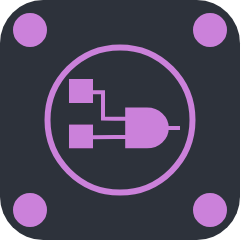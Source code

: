 <mxfile>
    <diagram id="E9SxX19eNgA6MUTyjjO6" name="Icon-黑白">
        <mxGraphModel dx="1283" dy="721" grid="1" gridSize="10" guides="1" tooltips="1" connect="1" arrows="1" fold="1" page="1" pageScale="1" pageWidth="1169" pageHeight="827" math="0" shadow="0">
            <root>
                <mxCell id="dBwEeFoJ6bCwSJ_cmpG_-0"/>
                <mxCell id="dBwEeFoJ6bCwSJ_cmpG_-1" parent="dBwEeFoJ6bCwSJ_cmpG_-0"/>
                <mxCell id="dBwEeFoJ6bCwSJ_cmpG_-3" value="" style="whiteSpace=wrap;html=1;aspect=fixed;fillColor=#2D323B;strokeWidth=5;fontColor=#ffffff;strokeColor=none;rounded=1;arcSize=18;" parent="dBwEeFoJ6bCwSJ_cmpG_-1" vertex="1">
                    <mxGeometry x="460" y="260" width="120" height="120" as="geometry"/>
                </mxCell>
                <mxCell id="dBwEeFoJ6bCwSJ_cmpG_-4" value="" style="whiteSpace=wrap;html=1;aspect=fixed;fillColor=#2D323B;strokeWidth=3;fontColor=#ffffff;strokeColor=#CB81DA;rounded=1;arcSize=50;" parent="dBwEeFoJ6bCwSJ_cmpG_-1" vertex="1">
                    <mxGeometry x="483.75" y="283.75" width="72.5" height="72.5" as="geometry"/>
                </mxCell>
                <mxCell id="dBwEeFoJ6bCwSJ_cmpG_-6" value="" style="ellipse;whiteSpace=wrap;html=1;aspect=fixed;strokeWidth=2;fillColor=#CB81DA;strokeColor=#CB81DA;gradientColor=none;" parent="dBwEeFoJ6bCwSJ_cmpG_-1" vertex="1">
                    <mxGeometry x="467.5" y="357.5" width="15" height="15" as="geometry"/>
                </mxCell>
                <mxCell id="dBwEeFoJ6bCwSJ_cmpG_-7" value="" style="ellipse;whiteSpace=wrap;html=1;aspect=fixed;strokeWidth=2;fillColor=#CB81DA;strokeColor=#CB81DA;" parent="dBwEeFoJ6bCwSJ_cmpG_-1" vertex="1">
                    <mxGeometry x="557.5" y="357.5" width="15" height="15" as="geometry"/>
                </mxCell>
                <mxCell id="dBwEeFoJ6bCwSJ_cmpG_-8" value="" style="ellipse;whiteSpace=wrap;html=1;aspect=fixed;strokeWidth=2;fillColor=#CB81DA;strokeColor=#CB81DA;" parent="dBwEeFoJ6bCwSJ_cmpG_-1" vertex="1">
                    <mxGeometry x="557.5" y="267.5" width="15" height="15" as="geometry"/>
                </mxCell>
                <mxCell id="xxSupAsLB5ZiEGwhB62V-6" value="" style="group;" parent="dBwEeFoJ6bCwSJ_cmpG_-1" vertex="1" connectable="0">
                    <mxGeometry x="495" y="300" width="55" height="35" as="geometry"/>
                </mxCell>
                <mxCell id="dBwEeFoJ6bCwSJ_cmpG_-9" value="" style="verticalLabelPosition=bottom;shadow=0;dashed=0;align=center;html=1;verticalAlign=top;shape=mxgraph.electrical.logic_gates.logic_gate;operation=and;strokeWidth=2;fillColor=#CB81DA;strokeColor=#CB81DA;" parent="xxSupAsLB5ZiEGwhB62V-6" vertex="1">
                    <mxGeometry x="22" y="14.737" width="33" height="18.421" as="geometry"/>
                </mxCell>
                <mxCell id="dBwEeFoJ6bCwSJ_cmpG_-11" value="" style="whiteSpace=wrap;html=1;aspect=fixed;fontFamily=Comic Sans MS;fontSize=8;strokeWidth=1;fillColor=default;" parent="xxSupAsLB5ZiEGwhB62V-6" vertex="1">
                    <mxGeometry width="11" height="11" as="geometry"/>
                </mxCell>
                <mxCell id="dBwEeFoJ6bCwSJ_cmpG_-12" value="" style="whiteSpace=wrap;html=1;aspect=fixed;fontFamily=Comic Sans MS;fontSize=8;strokeWidth=1;fillColor=default;" parent="xxSupAsLB5ZiEGwhB62V-6" vertex="1">
                    <mxGeometry y="22.719" width="11" height="11" as="geometry"/>
                </mxCell>
                <mxCell id="dBwEeFoJ6bCwSJ_cmpG_-17" style="edgeStyle=orthogonalEdgeStyle;rounded=0;html=1;exitX=0;exitY=0.75;exitDx=0;exitDy=0;exitPerimeter=0;entryX=1;entryY=0.5;entryDx=0;entryDy=0;fontFamily=Comic Sans MS;fontSize=13;endArrow=none;endFill=0;strokeColor=#CB81DA;strokeWidth=2;" parent="xxSupAsLB5ZiEGwhB62V-6" source="dBwEeFoJ6bCwSJ_cmpG_-9" target="dBwEeFoJ6bCwSJ_cmpG_-12" edge="1">
                    <mxGeometry relative="1" as="geometry"/>
                </mxCell>
                <mxCell id="0" value="" style="whiteSpace=wrap;html=1;aspect=fixed;fontFamily=Comic Sans MS;fontSize=8;strokeWidth=1;fillColor=#000000;strokeColor=#000000;" parent="xxSupAsLB5ZiEGwhB62V-6" vertex="1">
                    <mxGeometry y="22.719" width="11" height="11" as="geometry"/>
                </mxCell>
                <mxCell id="1" value="" style="whiteSpace=wrap;html=1;aspect=fixed;fontFamily=Comic Sans MS;fontSize=8;strokeWidth=1;fillColor=#000000;strokeColor=#000000;" parent="xxSupAsLB5ZiEGwhB62V-6" vertex="1">
                    <mxGeometry width="11" height="11" as="geometry"/>
                </mxCell>
                <mxCell id="xxSupAsLB5ZiEGwhB62V-3" value="" style="whiteSpace=wrap;html=1;aspect=fixed;fontFamily=Comic Sans MS;fontSize=8;strokeWidth=1;fillColor=#CB81DA;strokeColor=#CB81DA;" parent="xxSupAsLB5ZiEGwhB62V-6" vertex="1">
                    <mxGeometry width="11" height="11" as="geometry"/>
                </mxCell>
                <mxCell id="xxSupAsLB5ZiEGwhB62V-4" value="" style="whiteSpace=wrap;html=1;aspect=fixed;fontFamily=Comic Sans MS;fontSize=8;strokeWidth=1;fillColor=#CB81DA;strokeColor=#CB81DA;" parent="xxSupAsLB5ZiEGwhB62V-6" vertex="1">
                    <mxGeometry y="22.719" width="11" height="11" as="geometry"/>
                </mxCell>
                <mxCell id="xxSupAsLB5ZiEGwhB62V-5" style="edgeStyle=orthogonalEdgeStyle;rounded=0;html=1;exitX=1;exitY=0.5;exitDx=0;exitDy=0;entryX=0;entryY=0.25;entryDx=0;entryDy=0;entryPerimeter=0;fontFamily=Comic Sans MS;fontSize=8;endArrow=none;endFill=0;strokeColor=#CB81DA;strokeWidth=2;" parent="xxSupAsLB5ZiEGwhB62V-6" edge="1">
                    <mxGeometry relative="1" as="geometry">
                        <Array as="points">
                            <mxPoint x="16.5" y="6.14"/>
                            <mxPoint x="16.5" y="19.649"/>
                        </Array>
                        <mxPoint x="11" y="6.14" as="sourcePoint"/>
                        <mxPoint x="22" y="19.342" as="targetPoint"/>
                    </mxGeometry>
                </mxCell>
                <mxCell id="cQGz6XN4_H-P5_UxNPfj-3" value="" style="ellipse;whiteSpace=wrap;html=1;aspect=fixed;strokeWidth=2;fillColor=#CB81DA;strokeColor=#CB81DA;" parent="dBwEeFoJ6bCwSJ_cmpG_-1" vertex="1">
                    <mxGeometry x="467.5" y="267.5" width="15" height="15" as="geometry"/>
                </mxCell>
            </root>
        </mxGraphModel>
    </diagram>
    <diagram id="2oZjiazD9LnPP1Vpl2Fo" name="第 2 页">
        <mxGraphModel dx="1683" dy="721" grid="1" gridSize="10" guides="1" tooltips="1" connect="1" arrows="1" fold="1" page="0" pageScale="1" pageWidth="827" pageHeight="1169" math="0" shadow="0">
            <root>
                <mxCell id="0"/>
                <mxCell id="1" parent="0"/>
                <mxCell id="pMMTfvQaiQNnUj1LB8wt-1" value="" style="rounded=1;whiteSpace=wrap;html=1;fillColor=none;strokeWidth=24;" parent="1" vertex="1">
                    <mxGeometry x="-170" y="340" width="330" height="330" as="geometry"/>
                </mxCell>
                <mxCell id="pMMTfvQaiQNnUj1LB8wt-2" value="" style="rounded=1;whiteSpace=wrap;html=1;fillColor=none;strokeWidth=20;" parent="1" vertex="1">
                    <mxGeometry x="-78" y="432" width="146" height="146" as="geometry"/>
                </mxCell>
                <mxCell id="pMMTfvQaiQNnUj1LB8wt-3" value="" style="ellipse;whiteSpace=wrap;html=1;aspect=fixed;strokeWidth=8;fillColor=#FFFFFF;strokeColor=#FFFFFF;" parent="1" vertex="1">
                    <mxGeometry x="-140" y="370" width="40" height="40" as="geometry"/>
                </mxCell>
                <mxCell id="pMMTfvQaiQNnUj1LB8wt-5" value="" style="ellipse;whiteSpace=wrap;html=1;aspect=fixed;strokeWidth=8;fillColor=#FFFFFF;strokeColor=#FFFFFF;" parent="1" vertex="1">
                    <mxGeometry x="90" y="370" width="40" height="40" as="geometry"/>
                </mxCell>
                <mxCell id="pMMTfvQaiQNnUj1LB8wt-6" value="" style="ellipse;whiteSpace=wrap;html=1;aspect=fixed;strokeWidth=8;fillColor=#FFFFFF;strokeColor=#FFFFFF;" parent="1" vertex="1">
                    <mxGeometry x="90" y="600" width="40" height="40" as="geometry"/>
                </mxCell>
                <mxCell id="pMMTfvQaiQNnUj1LB8wt-7" value="" style="ellipse;whiteSpace=wrap;html=1;aspect=fixed;strokeWidth=8;fillColor=#FFFFFF;strokeColor=#FFFFFF;" parent="1" vertex="1">
                    <mxGeometry x="-140" y="600" width="40" height="40" as="geometry"/>
                </mxCell>
            </root>
        </mxGraphModel>
    </diagram>
</mxfile>